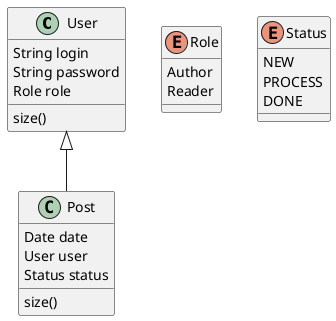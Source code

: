 @startuml
'https://plantuml.com/class-diagram

User <|-- Post


enum Role {
Author
Reader
}

enum Status {
NEW
PROCESS
DONE
}

class User {
String login
String password
Role role
size()
}

class Post {
Date date
User user
Status status
size()
}

@enduml